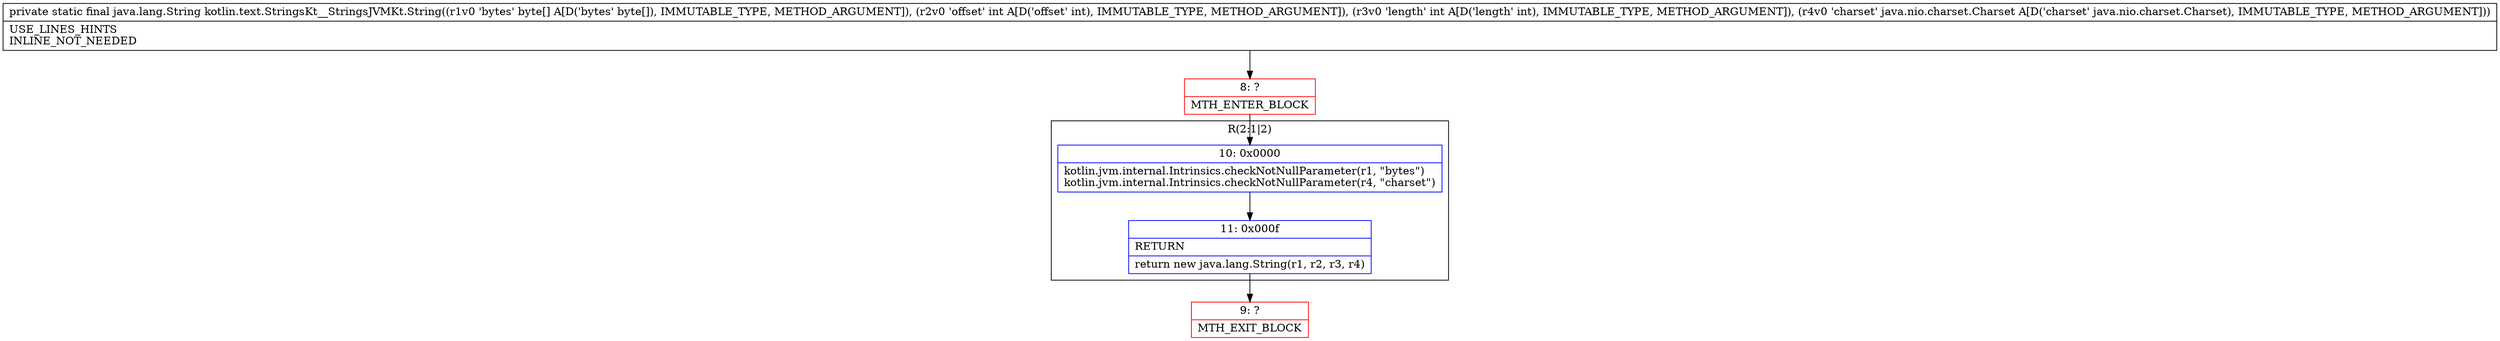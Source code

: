 digraph "CFG forkotlin.text.StringsKt__StringsJVMKt.String([BIILjava\/nio\/charset\/Charset;)Ljava\/lang\/String;" {
subgraph cluster_Region_947342216 {
label = "R(2:1|2)";
node [shape=record,color=blue];
Node_10 [shape=record,label="{10\:\ 0x0000|kotlin.jvm.internal.Intrinsics.checkNotNullParameter(r1, \"bytes\")\lkotlin.jvm.internal.Intrinsics.checkNotNullParameter(r4, \"charset\")\l}"];
Node_11 [shape=record,label="{11\:\ 0x000f|RETURN\l|return new java.lang.String(r1, r2, r3, r4)\l}"];
}
Node_8 [shape=record,color=red,label="{8\:\ ?|MTH_ENTER_BLOCK\l}"];
Node_9 [shape=record,color=red,label="{9\:\ ?|MTH_EXIT_BLOCK\l}"];
MethodNode[shape=record,label="{private static final java.lang.String kotlin.text.StringsKt__StringsJVMKt.String((r1v0 'bytes' byte[] A[D('bytes' byte[]), IMMUTABLE_TYPE, METHOD_ARGUMENT]), (r2v0 'offset' int A[D('offset' int), IMMUTABLE_TYPE, METHOD_ARGUMENT]), (r3v0 'length' int A[D('length' int), IMMUTABLE_TYPE, METHOD_ARGUMENT]), (r4v0 'charset' java.nio.charset.Charset A[D('charset' java.nio.charset.Charset), IMMUTABLE_TYPE, METHOD_ARGUMENT]))  | USE_LINES_HINTS\lINLINE_NOT_NEEDED\l}"];
MethodNode -> Node_8;Node_10 -> Node_11;
Node_11 -> Node_9;
Node_8 -> Node_10;
}

